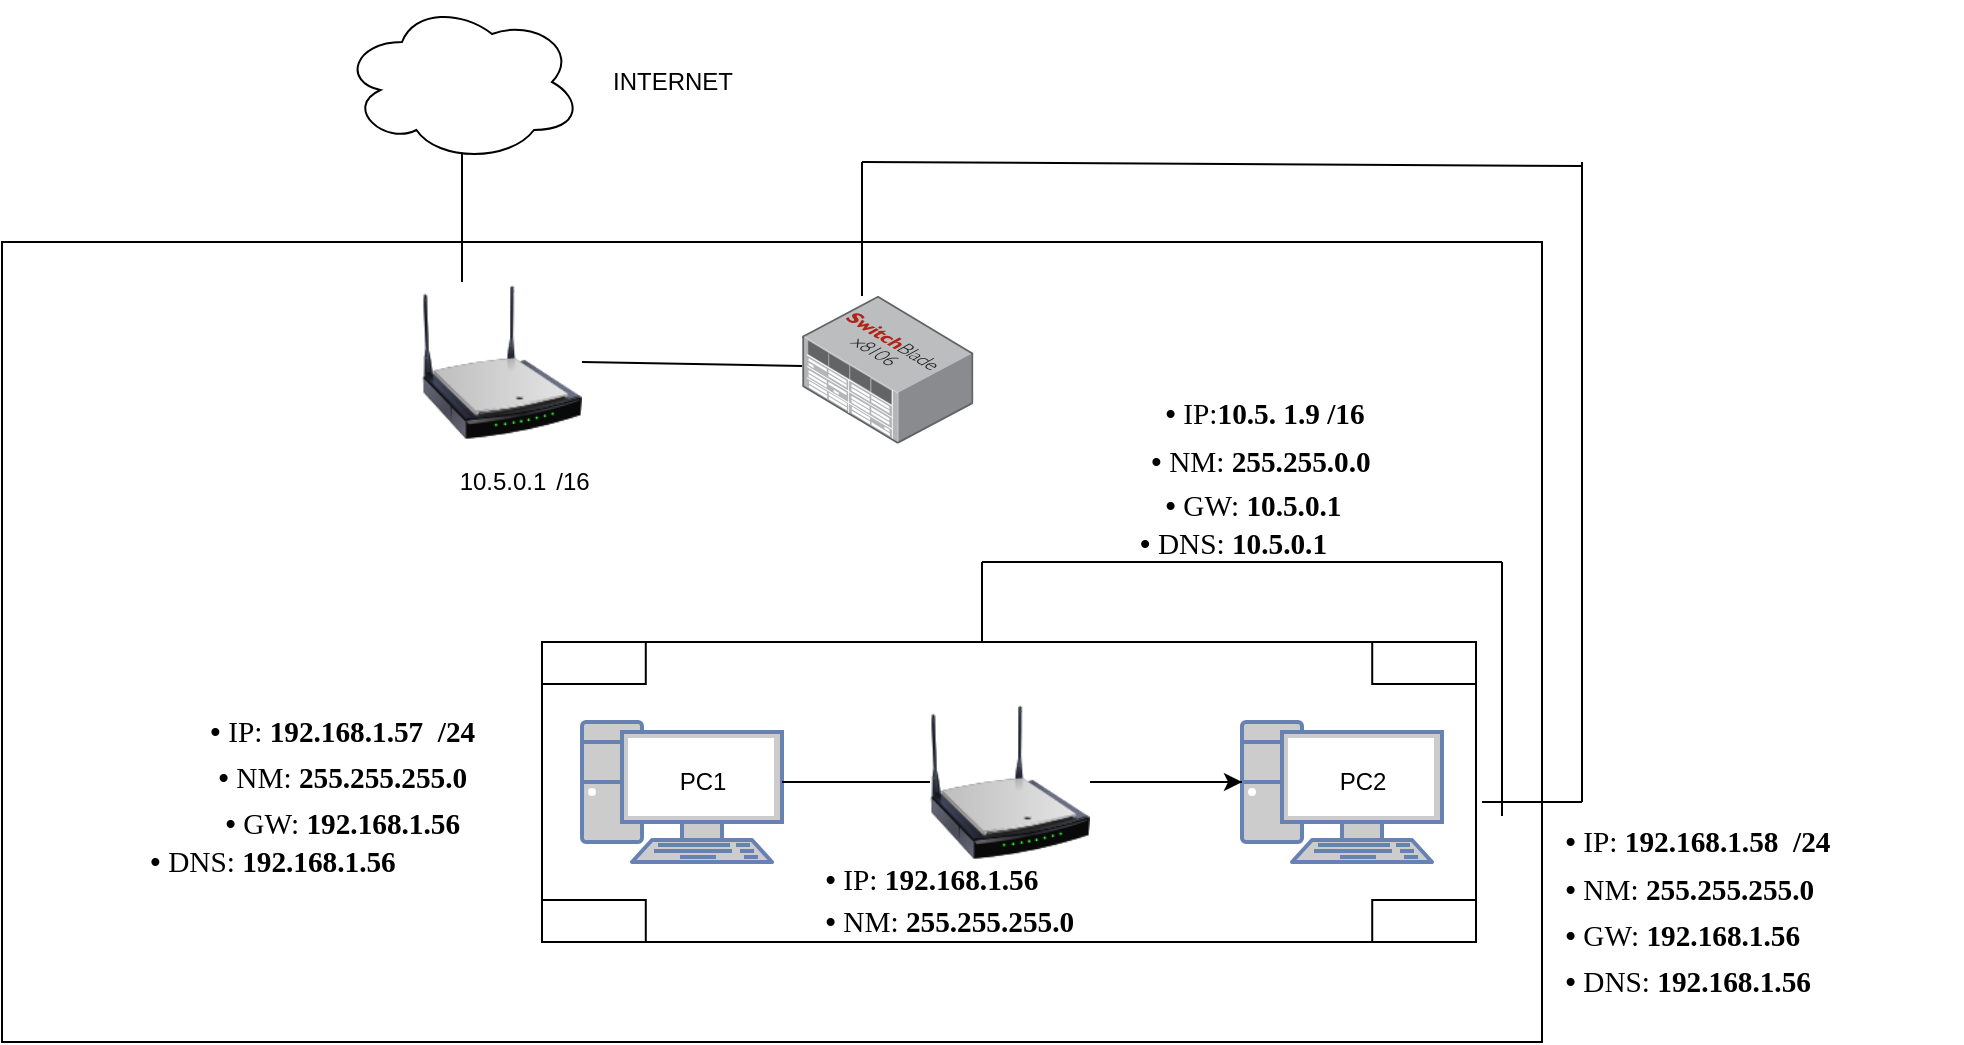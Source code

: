 <mxfile version="16.5.6" type="google"><diagram id="xQcwFnlOI80rZZnFZ6SV" name="Página-1"><mxGraphModel dx="1182" dy="1921" grid="1" gridSize="10" guides="1" tooltips="1" connect="1" arrows="1" fold="1" page="1" pageScale="1" pageWidth="827" pageHeight="1169" math="0" shadow="0"><root><mxCell id="0"/><mxCell id="1" parent="0"/><mxCell id="3ECHTSzpiiIXuZxSTRDb-2" value="" style="verticalLabelPosition=bottom;html=1;verticalAlign=top;align=center;shape=mxgraph.floorplan.table;" parent="1" vertex="1"><mxGeometry x="360" y="240" width="467" height="150" as="geometry"/></mxCell><mxCell id="3ECHTSzpiiIXuZxSTRDb-3" value="" style="fontColor=#0066CC;verticalAlign=top;verticalLabelPosition=bottom;labelPosition=center;align=center;html=1;outlineConnect=0;fillColor=#CCCCCC;strokeColor=#6881B3;gradientColor=none;gradientDirection=north;strokeWidth=2;shape=mxgraph.networks.pc;" parent="1" vertex="1"><mxGeometry x="380" y="280" width="100" height="70" as="geometry"/></mxCell><mxCell id="3ECHTSzpiiIXuZxSTRDb-4" value="" style="fontColor=#0066CC;verticalAlign=top;verticalLabelPosition=bottom;labelPosition=center;align=center;html=1;outlineConnect=0;fillColor=#CCCCCC;strokeColor=#6881B3;gradientColor=none;gradientDirection=north;strokeWidth=2;shape=mxgraph.networks.pc;" parent="1" vertex="1"><mxGeometry x="710" y="280" width="100" height="70" as="geometry"/></mxCell><mxCell id="3ECHTSzpiiIXuZxSTRDb-8" style="edgeStyle=none;rounded=0;orthogonalLoop=1;jettySize=auto;html=1;" parent="1" source="3ECHTSzpiiIXuZxSTRDb-5" edge="1"><mxGeometry relative="1" as="geometry"><mxPoint x="710" y="310" as="targetPoint"/><Array as="points"><mxPoint x="650" y="310"/><mxPoint x="660" y="310"/><mxPoint x="670" y="310"/></Array></mxGeometry></mxCell><mxCell id="3ECHTSzpiiIXuZxSTRDb-9" style="edgeStyle=none;rounded=0;orthogonalLoop=1;jettySize=auto;html=1;exitX=0;exitY=0.5;exitDx=0;exitDy=0;endArrow=none;endFill=0;" parent="1" source="3ECHTSzpiiIXuZxSTRDb-5" edge="1"><mxGeometry relative="1" as="geometry"><mxPoint x="480" y="310" as="targetPoint"/></mxGeometry></mxCell><mxCell id="3ECHTSzpiiIXuZxSTRDb-5" value="" style="image;html=1;image=img/lib/clip_art/networking/Wireless_Router_N_128x128.png" parent="1" vertex="1"><mxGeometry x="554" y="270" width="80" height="80" as="geometry"/></mxCell><mxCell id="3ECHTSzpiiIXuZxSTRDb-10" style="edgeStyle=none;rounded=0;orthogonalLoop=1;jettySize=auto;html=1;endArrow=none;endFill=0;" parent="1" source="3ECHTSzpiiIXuZxSTRDb-5" edge="1"><mxGeometry relative="1" as="geometry"><mxPoint x="564" y="320" as="sourcePoint"/><mxPoint x="710" y="310" as="targetPoint"/></mxGeometry></mxCell><mxCell id="3ECHTSzpiiIXuZxSTRDb-12" style="edgeStyle=none;rounded=0;orthogonalLoop=1;jettySize=auto;html=1;exitX=0.25;exitY=0;exitDx=0;exitDy=0;" parent="1" source="3ECHTSzpiiIXuZxSTRDb-11" edge="1"><mxGeometry relative="1" as="geometry"><mxPoint x="320" y="-40" as="targetPoint"/></mxGeometry></mxCell><mxCell id="3ECHTSzpiiIXuZxSTRDb-15" style="edgeStyle=none;rounded=0;orthogonalLoop=1;jettySize=auto;html=1;exitX=1;exitY=0.5;exitDx=0;exitDy=0;entryX=0;entryY=0.474;entryDx=0;entryDy=0;entryPerimeter=0;endArrow=none;endFill=0;" parent="1" source="3ECHTSzpiiIXuZxSTRDb-11" target="3ECHTSzpiiIXuZxSTRDb-14" edge="1"><mxGeometry relative="1" as="geometry"/></mxCell><mxCell id="3ECHTSzpiiIXuZxSTRDb-11" value="" style="image;html=1;image=img/lib/clip_art/networking/Wireless_Router_N_128x128.png" parent="1" vertex="1"><mxGeometry x="300" y="60" width="80" height="80" as="geometry"/></mxCell><mxCell id="3ECHTSzpiiIXuZxSTRDb-13" value="" style="ellipse;shape=cloud;whiteSpace=wrap;html=1;" parent="1" vertex="1"><mxGeometry x="260" y="-80" width="120" height="80" as="geometry"/></mxCell><mxCell id="3ECHTSzpiiIXuZxSTRDb-14" value="" style="points=[];aspect=fixed;html=1;align=center;shadow=0;dashed=0;image;image=img/lib/allied_telesis/switch/Modular_Switch_SBx8106.svg;" parent="1" vertex="1"><mxGeometry x="490" y="67" width="85.8" height="73.8" as="geometry"/></mxCell><mxCell id="3ECHTSzpiiIXuZxSTRDb-20" style="edgeStyle=none;rounded=0;orthogonalLoop=1;jettySize=auto;html=1;exitX=1;exitY=0.5;exitDx=0;exitDy=0;endArrow=none;endFill=0;" parent="1" edge="1"><mxGeometry relative="1" as="geometry"><mxPoint x="520" y="67" as="sourcePoint"/><mxPoint x="520" as="targetPoint"/></mxGeometry></mxCell><mxCell id="3ECHTSzpiiIXuZxSTRDb-21" style="edgeStyle=none;rounded=0;orthogonalLoop=1;jettySize=auto;html=1;exitX=1;exitY=0.5;exitDx=0;exitDy=0;endArrow=none;endFill=0;" parent="1" edge="1"><mxGeometry relative="1" as="geometry"><mxPoint x="520" as="sourcePoint"/><mxPoint x="880" y="2" as="targetPoint"/></mxGeometry></mxCell><mxCell id="3ECHTSzpiiIXuZxSTRDb-22" style="edgeStyle=none;rounded=0;orthogonalLoop=1;jettySize=auto;html=1;endArrow=none;endFill=0;" parent="1" edge="1"><mxGeometry relative="1" as="geometry"><mxPoint x="880" as="sourcePoint"/><mxPoint x="880" y="320" as="targetPoint"/></mxGeometry></mxCell><mxCell id="3ECHTSzpiiIXuZxSTRDb-24" value="" style="rounded=0;whiteSpace=wrap;html=1;fillColor=none;" parent="1" vertex="1"><mxGeometry x="90" y="40" width="770" height="400" as="geometry"/></mxCell><mxCell id="3ECHTSzpiiIXuZxSTRDb-25" style="edgeStyle=none;rounded=0;orthogonalLoop=1;jettySize=auto;html=1;endArrow=none;endFill=0;" parent="1" edge="1"><mxGeometry relative="1" as="geometry"><mxPoint x="880" y="320" as="sourcePoint"/><mxPoint x="830" y="320" as="targetPoint"/></mxGeometry></mxCell><mxCell id="3ECHTSzpiiIXuZxSTRDb-27" style="edgeStyle=none;rounded=0;orthogonalLoop=1;jettySize=auto;html=1;exitX=1;exitY=0.5;exitDx=0;exitDy=0;endArrow=none;endFill=0;" parent="1" edge="1"><mxGeometry relative="1" as="geometry"><mxPoint x="840" y="327" as="sourcePoint"/><mxPoint x="840" y="260" as="targetPoint"/></mxGeometry></mxCell><mxCell id="3ECHTSzpiiIXuZxSTRDb-28" style="edgeStyle=none;rounded=0;orthogonalLoop=1;jettySize=auto;html=1;exitX=1;exitY=0.5;exitDx=0;exitDy=0;endArrow=none;endFill=0;" parent="1" edge="1"><mxGeometry relative="1" as="geometry"><mxPoint x="840" y="267" as="sourcePoint"/><mxPoint x="840" y="200" as="targetPoint"/></mxGeometry></mxCell><mxCell id="3ECHTSzpiiIXuZxSTRDb-29" style="edgeStyle=none;rounded=0;orthogonalLoop=1;jettySize=auto;html=1;endArrow=none;endFill=0;" parent="1" edge="1"><mxGeometry relative="1" as="geometry"><mxPoint x="840" y="200" as="sourcePoint"/><mxPoint x="580" y="200" as="targetPoint"/></mxGeometry></mxCell><mxCell id="3ECHTSzpiiIXuZxSTRDb-30" style="edgeStyle=none;rounded=0;orthogonalLoop=1;jettySize=auto;html=1;endArrow=none;endFill=0;" parent="1" edge="1"><mxGeometry relative="1" as="geometry"><mxPoint x="580" y="240" as="sourcePoint"/><mxPoint x="580" y="200" as="targetPoint"/></mxGeometry></mxCell><mxCell id="3ECHTSzpiiIXuZxSTRDb-31" value="&lt;div&gt;PC1&lt;/div&gt;" style="text;html=1;resizable=0;autosize=1;align=center;verticalAlign=middle;points=[];fillColor=none;strokeColor=none;rounded=0;" parent="1" vertex="1"><mxGeometry x="420" y="300" width="40" height="20" as="geometry"/></mxCell><mxCell id="3ECHTSzpiiIXuZxSTRDb-32" value="&lt;div&gt;PC2&lt;/div&gt;" style="text;html=1;resizable=0;autosize=1;align=center;verticalAlign=middle;points=[];fillColor=none;strokeColor=none;rounded=0;" parent="1" vertex="1"><mxGeometry x="750" y="300" width="40" height="20" as="geometry"/></mxCell><mxCell id="3ECHTSzpiiIXuZxSTRDb-33" value="10.5.0.1" style="text;html=1;resizable=0;autosize=1;align=center;verticalAlign=middle;points=[];fillColor=none;strokeColor=none;rounded=0;" parent="1" vertex="1"><mxGeometry x="310" y="150" width="60" height="20" as="geometry"/></mxCell><mxCell id="3ECHTSzpiiIXuZxSTRDb-34" value="&lt;p dir=&quot;ltr&quot; style=&quot;line-height: 1.2 ; margin-left: 52.301pt ; margin-top: 2.602pt ; margin-bottom: 0pt&quot;&gt;&lt;span style=&quot;font-size: 10.98pt ; font-family: &amp;#34;noto sans symbols&amp;#34; , sans-serif ; color: rgb(0 , 0 , 0) ; background-color: transparent ; font-weight: 400 ; font-style: normal ; font-variant: normal ; text-decoration: none ; vertical-align: baseline&quot;&gt;• &lt;/span&gt;&lt;span style=&quot;font-size: 10.98pt ; font-family: &amp;#34;cambria&amp;#34; , serif ; color: rgb(0 , 0 , 0) ; background-color: transparent ; font-weight: 400 ; font-style: normal ; font-variant: normal ; text-decoration: none ; vertical-align: baseline&quot;&gt;IP: &lt;/span&gt;&lt;span style=&quot;font-size: 10.98pt ; font-family: &amp;#34;cambria&amp;#34; , serif ; color: rgb(0 , 0 , 0) ; background-color: transparent ; font-weight: 700 ; font-style: normal ; font-variant: normal ; text-decoration: none ; vertical-align: baseline&quot;&gt;192.168.1.57&amp;nbsp; /24&lt;/span&gt;&lt;span style=&quot;font-size: 10.98pt ; font-family: &amp;#34;noto sans symbols&amp;#34; , sans-serif ; color: rgb(0 , 0 , 0) ; background-color: transparent ; font-weight: 400 ; font-style: normal ; font-variant: normal ; text-decoration: none ; vertical-align: baseline&quot;&gt;&lt;br&gt;&lt;/span&gt;&lt;/p&gt;&lt;p dir=&quot;ltr&quot; style=&quot;line-height: 1.2 ; margin-left: 52.301pt ; margin-top: 2.602pt ; margin-bottom: 0pt&quot;&gt;&lt;span style=&quot;font-size: 10.98pt ; font-family: &amp;#34;noto sans symbols&amp;#34; , sans-serif ; color: rgb(0 , 0 , 0) ; background-color: transparent ; font-weight: 400 ; font-style: normal ; font-variant: normal ; text-decoration: none ; vertical-align: baseline&quot;&gt;• &lt;/span&gt;&lt;span style=&quot;font-size: 10.98pt ; font-family: &amp;#34;cambria&amp;#34; , serif ; color: rgb(0 , 0 , 0) ; background-color: transparent ; font-weight: 400 ; font-style: normal ; font-variant: normal ; text-decoration: none ; vertical-align: baseline&quot;&gt;NM: &lt;/span&gt;&lt;span style=&quot;font-size: 10.98pt ; font-family: &amp;#34;cambria&amp;#34; , serif ; color: rgb(0 , 0 , 0) ; background-color: transparent ; font-weight: 700 ; font-style: normal ; font-variant: normal ; text-decoration: none ; vertical-align: baseline&quot;&gt;255.255.255.0&lt;/span&gt;&lt;span style=&quot;font-size: 10.98pt ; font-family: &amp;#34;noto sans symbols&amp;#34; , sans-serif ; color: rgb(0 , 0 , 0) ; background-color: transparent ; font-weight: 400 ; font-style: normal ; font-variant: normal ; text-decoration: none ; vertical-align: baseline&quot;&gt;&lt;br&gt;&lt;/span&gt;&lt;/p&gt;&lt;p dir=&quot;ltr&quot; style=&quot;line-height: 1.2 ; margin-left: 52.301pt ; margin-top: 2.602pt ; margin-bottom: 0pt&quot;&gt;&lt;span style=&quot;font-size: 10.98pt ; font-family: &amp;#34;noto sans symbols&amp;#34; , sans-serif ; color: rgb(0 , 0 , 0) ; background-color: transparent ; font-weight: 400 ; font-style: normal ; font-variant: normal ; text-decoration: none ; vertical-align: baseline&quot;&gt;• &lt;/span&gt;&lt;span style=&quot;font-size: 10.98pt ; font-family: &amp;#34;cambria&amp;#34; , serif ; color: rgb(0 , 0 , 0) ; background-color: transparent ; font-weight: 400 ; font-style: normal ; font-variant: normal ; text-decoration: none ; vertical-align: baseline&quot;&gt;GW: &lt;/span&gt;&lt;span style=&quot;font-size: 10.98pt ; font-family: &amp;#34;cambria&amp;#34; , serif ; color: rgb(0 , 0 , 0) ; background-color: transparent ; font-weight: 700 ; font-style: normal ; font-variant: normal ; text-decoration: none ; vertical-align: baseline&quot;&gt;192.168.1.56&lt;/span&gt;&lt;/p&gt;&lt;span style=&quot;font-size: 10.98pt ; font-family: &amp;#34;noto sans symbols&amp;#34; , sans-serif ; color: rgb(0 , 0 , 0) ; background-color: transparent ; font-weight: 400 ; font-style: normal ; font-variant: normal ; text-decoration: none ; vertical-align: baseline&quot;&gt;• &lt;/span&gt;&lt;span style=&quot;font-size: 10.98pt ; font-family: &amp;#34;cambria&amp;#34; , serif ; color: rgb(0 , 0 , 0) ; background-color: transparent ; font-weight: 400 ; font-style: normal ; font-variant: normal ; text-decoration: none ; vertical-align: baseline&quot;&gt;DNS: &lt;/span&gt;&lt;span style=&quot;font-size: 10.98pt ; font-family: &amp;#34;cambria&amp;#34; , serif ; color: rgb(0 , 0 , 0) ; background-color: transparent ; font-weight: 700 ; font-style: normal ; font-variant: normal ; text-decoration: none ; vertical-align: baseline&quot;&gt;192.168.1.56&lt;/span&gt;" style="text;html=1;resizable=0;autosize=1;align=center;verticalAlign=middle;points=[];fillColor=none;strokeColor=none;rounded=0;" parent="1" vertex="1"><mxGeometry x="90" y="275" width="270" height="80" as="geometry"/></mxCell><mxCell id="3ECHTSzpiiIXuZxSTRDb-39" value="&lt;div&gt;INTERNET&lt;/div&gt;" style="text;html=1;resizable=0;autosize=1;align=center;verticalAlign=middle;points=[];fillColor=none;strokeColor=none;rounded=0;" parent="1" vertex="1"><mxGeometry x="385" y="-50" width="80" height="20" as="geometry"/></mxCell><mxCell id="3ECHTSzpiiIXuZxSTRDb-44" value="/16" style="text;html=1;resizable=0;autosize=1;align=center;verticalAlign=middle;points=[];fillColor=none;strokeColor=none;rounded=0;" parent="1" vertex="1"><mxGeometry x="360" y="150" width="30" height="20" as="geometry"/></mxCell><mxCell id="nIQMxPqBfcFm__kJ9Pxx-1" value="&lt;p dir=&quot;ltr&quot; style=&quot;line-height: 1.2 ; margin-left: 52.301pt ; margin-top: 2.602pt ; margin-bottom: 0pt&quot; id=&quot;docs-internal-guid-ee0ce322-7fff-a9fd-4b22-ec7096e7335e&quot;&gt;&lt;span style=&quot;font-size: 10.98pt ; font-family: &amp;#34;noto sans symbols&amp;#34; , sans-serif ; color: rgb(0 , 0 , 0) ; background-color: transparent ; font-weight: 400 ; font-style: normal ; font-variant: normal ; text-decoration: none ; vertical-align: baseline&quot;&gt;• &lt;/span&gt;&lt;span style=&quot;font-size: 10.98pt ; font-family: &amp;#34;cambria&amp;#34; , serif ; color: rgb(0 , 0 , 0) ; background-color: transparent ; font-weight: 400 ; font-style: normal ; font-variant: normal ; text-decoration: none ; vertical-align: baseline&quot;&gt;IP: &lt;/span&gt;&lt;span style=&quot;font-size: 10.98pt ; font-family: &amp;#34;cambria&amp;#34; , serif ; color: rgb(0 , 0 , 0) ; background-color: transparent ; font-weight: 700 ; font-style: normal ; font-variant: normal ; text-decoration: none ; vertical-align: baseline&quot;&gt;192.168.1.58&amp;nbsp; /24&lt;br&gt;&lt;/span&gt;&lt;/p&gt;&lt;p dir=&quot;ltr&quot; style=&quot;line-height: 1.2 ; margin-left: 52.301pt ; margin-top: 2.602pt ; margin-bottom: 0pt&quot;&gt;&lt;span style=&quot;font-size: 10.98pt ; font-family: &amp;#34;noto sans symbols&amp;#34; , sans-serif ; color: rgb(0 , 0 , 0) ; background-color: transparent ; font-weight: 400 ; font-style: normal ; font-variant: normal ; text-decoration: none ; vertical-align: baseline&quot;&gt;• &lt;/span&gt;&lt;span style=&quot;font-size: 10.98pt ; font-family: &amp;#34;cambria&amp;#34; , serif ; color: rgb(0 , 0 , 0) ; background-color: transparent ; font-weight: 400 ; font-style: normal ; font-variant: normal ; text-decoration: none ; vertical-align: baseline&quot;&gt;NM: &lt;/span&gt;&lt;span style=&quot;font-size: 10.98pt ; font-family: &amp;#34;cambria&amp;#34; , serif ; color: rgb(0 , 0 , 0) ; background-color: transparent ; font-weight: 700 ; font-style: normal ; font-variant: normal ; text-decoration: none ; vertical-align: baseline&quot;&gt;255.255.255.0&lt;/span&gt;&lt;span style=&quot;font-size: 10.98pt ; font-family: &amp;#34;noto sans symbols&amp;#34; , sans-serif ; color: rgb(0 , 0 , 0) ; background-color: transparent ; font-weight: 400 ; font-style: normal ; font-variant: normal ; text-decoration: none ; vertical-align: baseline&quot;&gt;&lt;br&gt;&lt;/span&gt;&lt;/p&gt;&lt;p dir=&quot;ltr&quot; style=&quot;line-height: 1.2 ; margin-left: 52.301pt ; margin-top: 2.602pt ; margin-bottom: 0pt&quot;&gt;&lt;span style=&quot;font-size: 10.98pt ; font-family: &amp;#34;noto sans symbols&amp;#34; , sans-serif ; color: rgb(0 , 0 , 0) ; background-color: transparent ; font-weight: 400 ; font-style: normal ; font-variant: normal ; text-decoration: none ; vertical-align: baseline&quot;&gt;• &lt;/span&gt;&lt;span style=&quot;font-size: 10.98pt ; font-family: &amp;#34;cambria&amp;#34; , serif ; color: rgb(0 , 0 , 0) ; background-color: transparent ; font-weight: 400 ; font-style: normal ; font-variant: normal ; text-decoration: none ; vertical-align: baseline&quot;&gt;GW: &lt;/span&gt;&lt;span style=&quot;font-size: 10.98pt ; font-family: &amp;#34;cambria&amp;#34; , serif ; color: rgb(0 , 0 , 0) ; background-color: transparent ; font-weight: 700 ; font-style: normal ; font-variant: normal ; text-decoration: none ; vertical-align: baseline&quot;&gt;192.168.1.56&lt;/span&gt;&lt;span style=&quot;font-size: 10.98pt ; font-family: &amp;#34;noto sans symbols&amp;#34; , sans-serif ; color: rgb(0 , 0 , 0) ; background-color: transparent ; font-weight: 400 ; font-style: normal ; font-variant: normal ; text-decoration: none ; vertical-align: baseline&quot;&gt;&lt;br&gt;&lt;/span&gt;&lt;/p&gt;&lt;p dir=&quot;ltr&quot; style=&quot;line-height: 1.2 ; margin-left: 52.301pt ; margin-top: 2.602pt ; margin-bottom: 0pt&quot;&gt;&lt;span style=&quot;font-size: 10.98pt ; font-family: &amp;#34;noto sans symbols&amp;#34; , sans-serif ; color: rgb(0 , 0 , 0) ; background-color: transparent ; font-weight: 400 ; font-style: normal ; font-variant: normal ; text-decoration: none ; vertical-align: baseline&quot;&gt;&lt;/span&gt;&lt;span style=&quot;font-size: 10.98pt ; font-family: &amp;#34;cambria&amp;#34; , serif ; color: rgb(0 , 0 , 0) ; background-color: transparent ; font-weight: 400 ; font-style: normal ; font-variant: normal ; text-decoration: none ; vertical-align: baseline&quot;&gt;&lt;span style=&quot;font-size: 10.98pt ; font-family: &amp;#34;noto sans symbols&amp;#34; , sans-serif ; color: rgb(0 , 0 , 0) ; background-color: transparent ; font-weight: 400 ; font-style: normal ; font-variant: normal ; text-decoration: none ; vertical-align: baseline&quot;&gt;• &lt;/span&gt;DNS: &lt;/span&gt;&lt;span style=&quot;font-size: 10.98pt ; font-family: &amp;#34;cambria&amp;#34; , serif ; color: rgb(0 , 0 , 0) ; background-color: transparent ; font-weight: 700 ; font-style: normal ; font-variant: normal ; text-decoration: none ; vertical-align: baseline&quot;&gt;192.168.1.56&lt;/span&gt;&lt;/p&gt;" style="text;whiteSpace=wrap;html=1;" vertex="1" parent="1"><mxGeometry x="800" y="320" width="270" height="90" as="geometry"/></mxCell><mxCell id="nIQMxPqBfcFm__kJ9Pxx-2" value="&lt;p dir=&quot;ltr&quot; style=&quot;line-height: 1.2 ; margin-left: 52.298pt ; margin-top: 1.235pt ; margin-bottom: 0pt&quot; id=&quot;docs-internal-guid-89249ec0-7fff-05c4-f361-c978bc9de0dc&quot;&gt;&lt;span style=&quot;font-size: 10.98pt ; font-family: &amp;#34;noto sans symbols&amp;#34; , sans-serif ; color: rgb(0 , 0 , 0) ; background-color: transparent ; font-weight: 400 ; font-style: normal ; font-variant: normal ; text-decoration: none ; vertical-align: baseline&quot;&gt;• &lt;/span&gt;&lt;span style=&quot;font-size: 10.98pt ; font-family: &amp;#34;cambria&amp;#34; , serif ; color: rgb(0 , 0 , 0) ; background-color: transparent ; font-weight: 400 ; font-style: normal ; font-variant: normal ; text-decoration: none ; vertical-align: baseline&quot;&gt;IP: &lt;/span&gt;&lt;span style=&quot;font-size: 10.98pt ; font-family: &amp;#34;cambria&amp;#34; , serif ; color: rgb(0 , 0 , 0) ; background-color: transparent ; font-weight: 700 ; font-style: normal ; font-variant: normal ; text-decoration: none ; vertical-align: baseline&quot;&gt;192.168.1.56&lt;/span&gt;&lt;span style=&quot;font-size: 10.98pt ; font-family: &amp;#34;noto sans symbols&amp;#34; , sans-serif ; color: rgb(0 , 0 , 0) ; background-color: transparent ; font-weight: 400 ; font-style: normal ; font-variant: normal ; text-decoration: none ; vertical-align: baseline&quot;&gt;&lt;br&gt;&lt;/span&gt;&lt;/p&gt;&lt;p dir=&quot;ltr&quot; style=&quot;line-height: 1.2 ; margin-left: 52.298pt ; margin-top: 1.235pt ; margin-bottom: 0pt&quot;&gt;&lt;span style=&quot;font-size: 10.98pt ; font-family: &amp;#34;noto sans symbols&amp;#34; , sans-serif ; color: rgb(0 , 0 , 0) ; background-color: transparent ; font-weight: 400 ; font-style: normal ; font-variant: normal ; text-decoration: none ; vertical-align: baseline&quot;&gt; &lt;/span&gt;&lt;span style=&quot;font-size: 10.98pt ; font-family: &amp;#34;cambria&amp;#34; , serif ; color: rgb(0 , 0 , 0) ; background-color: transparent ; font-weight: 400 ; font-style: normal ; font-variant: normal ; text-decoration: none ; vertical-align: baseline&quot;&gt;&lt;span style=&quot;font-size: 10.98pt ; font-family: &amp;#34;noto sans symbols&amp;#34; , sans-serif ; color: rgb(0 , 0 , 0) ; background-color: transparent ; font-weight: 400 ; font-style: normal ; font-variant: normal ; text-decoration: none ; vertical-align: baseline&quot;&gt;• &lt;/span&gt;NM: &lt;/span&gt;&lt;span style=&quot;font-size: 10.98pt ; font-family: &amp;#34;cambria&amp;#34; , serif ; color: rgb(0 , 0 , 0) ; background-color: transparent ; font-weight: 700 ; font-style: normal ; font-variant: normal ; text-decoration: none ; vertical-align: baseline&quot;&gt;255.255.255.0&lt;/span&gt;&lt;/p&gt;" style="text;whiteSpace=wrap;html=1;" vertex="1" parent="1"><mxGeometry x="430" y="340" width="300" height="50" as="geometry"/></mxCell><mxCell id="nIQMxPqBfcFm__kJ9Pxx-3" value="&lt;p dir=&quot;ltr&quot; style=&quot;line-height: 1.403 ; margin-left: 52.309pt ; margin-right: 116.491pt ; margin-top: 1.301pt ; margin-bottom: 0pt&quot; id=&quot;docs-internal-guid-2f745430-7fff-0314-46ac-f1cf61707c99&quot;&gt;&lt;span style=&quot;font-size: 10.98pt ; font-family: &amp;#34;noto sans symbols&amp;#34; , sans-serif ; color: rgb(0 , 0 , 0) ; background-color: transparent ; font-weight: 400 ; font-style: normal ; font-variant: normal ; text-decoration: none ; vertical-align: baseline&quot;&gt;• &lt;/span&gt;&lt;span style=&quot;font-size: 10.98pt ; font-family: &amp;#34;cambria&amp;#34; , serif ; color: rgb(0 , 0 , 0) ; background-color: transparent ; font-weight: 400 ; font-style: normal ; font-variant: normal ; text-decoration: none ; vertical-align: baseline&quot;&gt;IP:&lt;/span&gt;&lt;span style=&quot;font-size: 10.98pt ; font-family: &amp;#34;cambria&amp;#34; , serif ; color: rgb(0 , 0 , 0) ; background-color: transparent ; font-weight: 700 ; font-style: normal ; font-variant: normal ; text-decoration: none ; vertical-align: baseline&quot;&gt;10.5. 1.9&lt;/span&gt;&lt;span style=&quot;font-size: 10.98pt ; font-family: &amp;#34;cambria&amp;#34; , serif ; color: rgb(0 , 0 , 0) ; background-color: transparent ; font-weight: 400 ; font-style: normal ; font-variant: normal ; text-decoration: none ; vertical-align: baseline&quot;&gt;&lt;b&gt; /16&lt;/b&gt;&lt;br&gt;&lt;/span&gt;&lt;/p&gt;&lt;p dir=&quot;ltr&quot; style=&quot;line-height: 1.403 ; margin-left: 36pt ; margin-right: 116.491pt ; margin-top: 1.301pt ; margin-bottom: 0pt&quot;&gt;&lt;span style=&quot;font-size: 10.98pt ; font-family: &amp;#34;cambria&amp;#34; , serif ; color: rgb(0 , 0 , 0) ; background-color: transparent ; font-weight: 400 ; font-style: normal ; font-variant: normal ; text-decoration: none ; vertical-align: baseline&quot;&gt;&amp;nbsp;&amp;nbsp;&amp;nbsp; &lt;/span&gt;&lt;span style=&quot;font-size: 10.98pt ; font-family: &amp;#34;noto sans symbols&amp;#34; , sans-serif ; color: rgb(0 , 0 , 0) ; background-color: transparent ; font-weight: 400 ; font-style: normal ; font-variant: normal ; text-decoration: none ; vertical-align: baseline&quot;&gt;• &lt;/span&gt;&lt;span style=&quot;font-size: 10.98pt ; font-family: &amp;#34;cambria&amp;#34; , serif ; color: rgb(0 , 0 , 0) ; background-color: transparent ; font-weight: 400 ; font-style: normal ; font-variant: normal ; text-decoration: none ; vertical-align: baseline&quot;&gt;NM: &lt;/span&gt;&lt;span style=&quot;font-size: 10.98pt ; font-family: &amp;#34;cambria&amp;#34; , serif ; color: rgb(0 , 0 , 0) ; background-color: transparent ; font-weight: 700 ; font-style: normal ; font-variant: normal ; text-decoration: none ; vertical-align: baseline&quot;&gt;255.255.0.0&lt;/span&gt;&lt;span style=&quot;font-size: 10.98pt ; font-family: &amp;#34;cambria&amp;#34; , serif ; color: rgb(0 , 0 , 0) ; background-color: transparent ; font-weight: 400 ; font-style: normal ; font-variant: normal ; text-decoration: none ; vertical-align: baseline&quot;&gt;&amp;nbsp;&lt;/span&gt;&lt;/p&gt;&lt;p dir=&quot;ltr&quot; style=&quot;line-height: 1.2 ; margin-left: 52.298pt ; margin-top: 0.741pt ; margin-bottom: 0pt&quot;&gt;&lt;span style=&quot;font-size: 10.98pt ; font-family: &amp;#34;noto sans symbols&amp;#34; , sans-serif ; color: rgb(0 , 0 , 0) ; background-color: transparent ; font-weight: 400 ; font-style: normal ; font-variant: normal ; text-decoration: none ; vertical-align: baseline&quot;&gt;• &lt;/span&gt;&lt;span style=&quot;font-size: 10.98pt ; font-family: &amp;#34;cambria&amp;#34; , serif ; color: rgb(0 , 0 , 0) ; background-color: transparent ; font-weight: 400 ; font-style: normal ; font-variant: normal ; text-decoration: none ; vertical-align: baseline&quot;&gt;GW: &lt;/span&gt;&lt;span style=&quot;font-size: 10.98pt ; font-family: &amp;#34;cambria&amp;#34; , serif ; color: rgb(0 , 0 , 0) ; background-color: transparent ; font-weight: 700 ; font-style: normal ; font-variant: normal ; text-decoration: none ; vertical-align: baseline&quot;&gt;10.5.0.1&lt;/span&gt;&lt;span style=&quot;font-size: 10.98pt ; font-family: &amp;#34;cambria&amp;#34; , serif ; color: rgb(0 , 0 , 0) ; background-color: transparent ; font-weight: 400 ; font-style: normal ; font-variant: normal ; text-decoration: none ; vertical-align: baseline&quot;&gt;&amp;nbsp;&lt;/span&gt;&lt;/p&gt;&lt;span style=&quot;font-size: 10.98pt ; font-family: &amp;#34;noto sans symbols&amp;#34; , sans-serif ; color: rgb(0 , 0 , 0) ; background-color: transparent ; font-weight: 400 ; font-style: normal ; font-variant: normal ; text-decoration: none ; vertical-align: baseline&quot;&gt;&lt;span style=&quot;white-space: pre&quot;&gt;&#9;&lt;/span&gt;&lt;span style=&quot;white-space: pre&quot;&gt;       &lt;/span&gt;• &lt;/span&gt;&lt;span style=&quot;font-size: 10.98pt ; font-family: &amp;#34;cambria&amp;#34; , serif ; color: rgb(0 , 0 , 0) ; background-color: transparent ; font-weight: 400 ; font-style: normal ; font-variant: normal ; text-decoration: none ; vertical-align: baseline&quot;&gt;DNS: &lt;/span&gt;&lt;span style=&quot;font-size: 10.98pt ; font-family: &amp;#34;cambria&amp;#34; , serif ; color: rgb(0 , 0 , 0) ; background-color: transparent ; font-weight: 700 ; font-style: normal ; font-variant: normal ; text-decoration: none ; vertical-align: baseline&quot;&gt;10.5.0.1&lt;/span&gt;&lt;span style=&quot;font-size: 10.98pt ; font-family: &amp;#34;cambria&amp;#34; , serif ; color: rgb(0 , 0 , 0) ; background-color: transparent ; font-weight: 400 ; font-style: normal ; font-variant: normal ; text-decoration: none ; vertical-align: baseline&quot;&gt; &lt;/span&gt;" style="text;whiteSpace=wrap;html=1;" vertex="1" parent="1"><mxGeometry x="600" y="105" width="426" height="110" as="geometry"/></mxCell></root></mxGraphModel></diagram></mxfile>